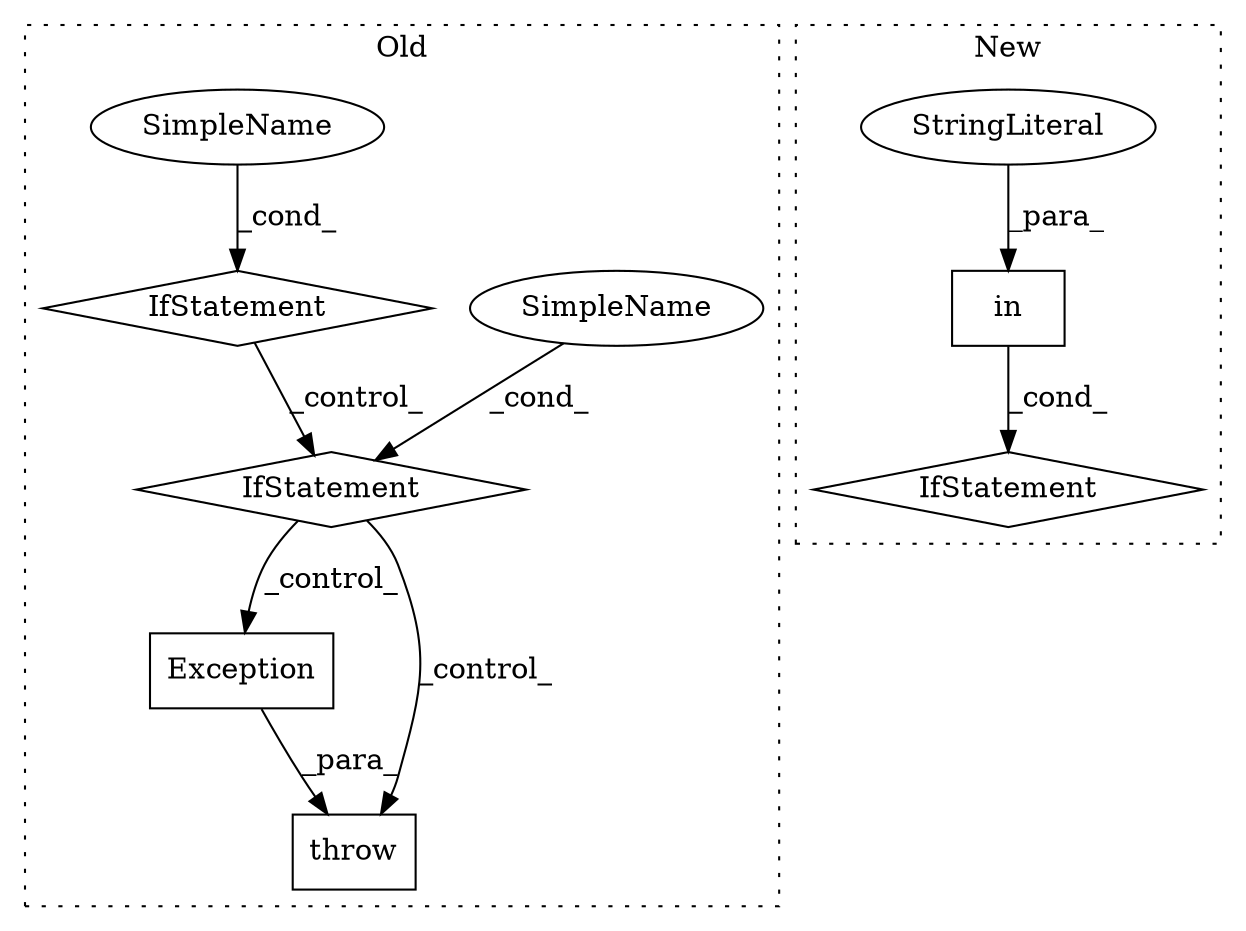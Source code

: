 digraph G {
subgraph cluster0 {
1 [label="Exception" a="32" s="907,990" l="10,1" shape="box"];
3 [label="throw" a="53" s="901" l="6" shape="box"];
4 [label="IfStatement" a="25" s="871,889" l="4,2" shape="diamond"];
6 [label="SimpleName" a="42" s="" l="" shape="ellipse"];
8 [label="IfStatement" a="25" s="835,861" l="4,2" shape="diamond"];
9 [label="SimpleName" a="42" s="" l="" shape="ellipse"];
label = "Old";
style="dotted";
}
subgraph cluster1 {
2 [label="in" a="105" s="1150" l="29" shape="box"];
5 [label="IfStatement" a="25" s="1142,1179" l="8,2" shape="diamond"];
7 [label="StringLiteral" a="45" s="1150" l="8" shape="ellipse"];
label = "New";
style="dotted";
}
1 -> 3 [label="_para_"];
2 -> 5 [label="_cond_"];
4 -> 1 [label="_control_"];
4 -> 3 [label="_control_"];
6 -> 4 [label="_cond_"];
7 -> 2 [label="_para_"];
8 -> 4 [label="_control_"];
9 -> 8 [label="_cond_"];
}